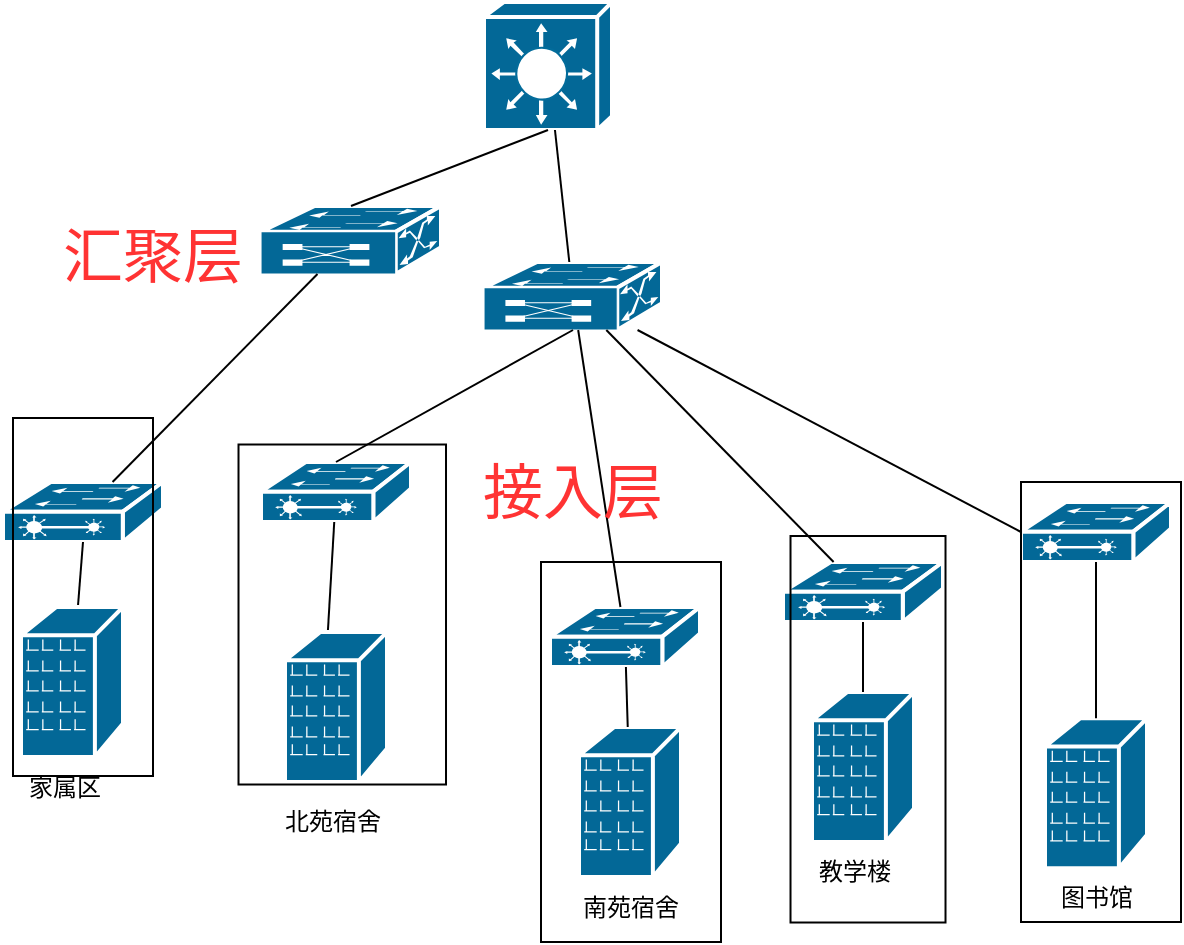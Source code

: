 <mxfile version="20.3.0" type="github">
  <diagram id="qCeXnP35Ua99ViHNPVoV" name="第 1 页">
    <mxGraphModel dx="1946" dy="739" grid="1" gridSize="10" guides="1" tooltips="1" connect="1" arrows="1" fold="1" page="1" pageScale="1" pageWidth="827" pageHeight="1169" math="0" shadow="0">
      <root>
        <mxCell id="0" />
        <mxCell id="1" parent="0" />
        <mxCell id="17y4d3eTdWRauUXxlNtH-6" value="" style="shape=mxgraph.cisco.switches.layer_2_remote_switch;sketch=0;html=1;pointerEvents=1;dashed=0;fillColor=#036897;strokeColor=#ffffff;strokeWidth=2;verticalLabelPosition=bottom;verticalAlign=top;align=center;outlineConnect=0;" vertex="1" parent="1">
          <mxGeometry x="-20.5" y="520" width="80" height="30" as="geometry" />
        </mxCell>
        <mxCell id="17y4d3eTdWRauUXxlNtH-7" value="" style="shape=mxgraph.cisco.switches.multiswitch_device;sketch=0;html=1;pointerEvents=1;dashed=0;fillColor=#036897;strokeColor=#ffffff;strokeWidth=2;verticalLabelPosition=bottom;verticalAlign=top;align=center;outlineConnect=0;" vertex="1" parent="1">
          <mxGeometry x="108.5" y="382" width="90" height="34" as="geometry" />
        </mxCell>
        <mxCell id="17y4d3eTdWRauUXxlNtH-8" value="" style="shape=mxgraph.cisco.switches.layer_2_remote_switch;sketch=0;html=1;pointerEvents=1;dashed=0;fillColor=#036897;strokeColor=#ffffff;strokeWidth=2;verticalLabelPosition=bottom;verticalAlign=top;align=center;outlineConnect=0;" vertex="1" parent="1">
          <mxGeometry x="108.5" y="510" width="75" height="30" as="geometry" />
        </mxCell>
        <mxCell id="17y4d3eTdWRauUXxlNtH-17" value="" style="shape=mxgraph.cisco.switches.multiswitch_device;sketch=0;html=1;pointerEvents=1;dashed=0;fillColor=#036897;strokeColor=#ffffff;strokeWidth=2;verticalLabelPosition=bottom;verticalAlign=top;align=center;outlineConnect=0;" vertex="1" parent="1">
          <mxGeometry x="220" y="410" width="89" height="34" as="geometry" />
        </mxCell>
        <mxCell id="17y4d3eTdWRauUXxlNtH-23" value="" style="endArrow=none;html=1;rounded=0;" edge="1" parent="1" source="17y4d3eTdWRauUXxlNtH-6" target="17y4d3eTdWRauUXxlNtH-7">
          <mxGeometry width="50" height="50" relative="1" as="geometry">
            <mxPoint x="-61.5" y="540" as="sourcePoint" />
            <mxPoint x="-11.5" y="490" as="targetPoint" />
            <Array as="points" />
          </mxGeometry>
        </mxCell>
        <mxCell id="17y4d3eTdWRauUXxlNtH-24" value="" style="endArrow=none;html=1;rounded=0;exitX=0.5;exitY=0;exitDx=0;exitDy=0;exitPerimeter=0;entryX=0.5;entryY=1;entryDx=0;entryDy=0;entryPerimeter=0;" edge="1" parent="1" source="17y4d3eTdWRauUXxlNtH-8" target="17y4d3eTdWRauUXxlNtH-17">
          <mxGeometry width="50" height="50" relative="1" as="geometry">
            <mxPoint x="198.5" y="510" as="sourcePoint" />
            <mxPoint x="198.5" y="490" as="targetPoint" />
          </mxGeometry>
        </mxCell>
        <mxCell id="17y4d3eTdWRauUXxlNtH-26" value="" style="endArrow=none;html=1;rounded=0;entryX=0.5;entryY=1;entryDx=0;entryDy=0;entryPerimeter=0;startArrow=none;" edge="1" parent="1" source="17y4d3eTdWRauUXxlNtH-32" target="17y4d3eTdWRauUXxlNtH-6">
          <mxGeometry width="50" height="50" relative="1" as="geometry">
            <mxPoint x="-40.071" y="640" as="sourcePoint" />
            <mxPoint x="-11.5" y="570" as="targetPoint" />
          </mxGeometry>
        </mxCell>
        <mxCell id="17y4d3eTdWRauUXxlNtH-27" value="" style="endArrow=none;html=1;rounded=0;exitX=0.42;exitY=0;exitDx=0;exitDy=0;exitPerimeter=0;startArrow=none;" edge="1" parent="1" source="17y4d3eTdWRauUXxlNtH-33" target="17y4d3eTdWRauUXxlNtH-8">
          <mxGeometry width="50" height="50" relative="1" as="geometry">
            <mxPoint x="129.5" y="640" as="sourcePoint" />
            <mxPoint x="148.5" y="600" as="targetPoint" />
          </mxGeometry>
        </mxCell>
        <mxCell id="17y4d3eTdWRauUXxlNtH-28" value="家属区" style="text;html=1;resizable=0;autosize=1;align=center;verticalAlign=middle;points=[];fillColor=none;strokeColor=none;rounded=0;" vertex="1" parent="1">
          <mxGeometry x="-20.5" y="657.5" width="60" height="30" as="geometry" />
        </mxCell>
        <mxCell id="17y4d3eTdWRauUXxlNtH-29" value="南苑宿舍" style="text;html=1;align=center;verticalAlign=middle;resizable=0;points=[];autosize=1;strokeColor=none;fillColor=none;" vertex="1" parent="1">
          <mxGeometry x="258" y="717.5" width="70" height="30" as="geometry" />
        </mxCell>
        <mxCell id="17y4d3eTdWRauUXxlNtH-30" value="图书馆" style="text;html=1;align=center;verticalAlign=middle;resizable=0;points=[];autosize=1;strokeColor=none;fillColor=none;" vertex="1" parent="1">
          <mxGeometry x="496" y="713.13" width="60" height="30" as="geometry" />
        </mxCell>
        <mxCell id="17y4d3eTdWRauUXxlNtH-31" value="北苑宿舍" style="text;html=1;align=center;verticalAlign=middle;resizable=0;points=[];autosize=1;strokeColor=none;fillColor=none;" vertex="1" parent="1">
          <mxGeometry x="108.5" y="675" width="70" height="30" as="geometry" />
        </mxCell>
        <mxCell id="17y4d3eTdWRauUXxlNtH-33" value="" style="shape=mxgraph.cisco.buildings.branch_office;sketch=0;html=1;pointerEvents=1;dashed=0;fillColor=#036897;strokeColor=#ffffff;strokeWidth=2;verticalLabelPosition=bottom;verticalAlign=top;align=center;outlineConnect=0;" vertex="1" parent="1">
          <mxGeometry x="120.5" y="595" width="51" height="75" as="geometry" />
        </mxCell>
        <mxCell id="17y4d3eTdWRauUXxlNtH-32" value="" style="shape=mxgraph.cisco.buildings.branch_office;sketch=0;html=1;pointerEvents=1;dashed=0;fillColor=#036897;strokeColor=#ffffff;strokeWidth=2;verticalLabelPosition=bottom;verticalAlign=top;align=center;outlineConnect=0;" vertex="1" parent="1">
          <mxGeometry x="-11.5" y="582.5" width="51" height="75" as="geometry" />
        </mxCell>
        <mxCell id="17y4d3eTdWRauUXxlNtH-36" value="" style="shape=mxgraph.cisco.buildings.branch_office;sketch=0;html=1;pointerEvents=1;dashed=0;fillColor=#036897;strokeColor=#ffffff;strokeWidth=2;verticalLabelPosition=bottom;verticalAlign=top;align=center;outlineConnect=0;" vertex="1" parent="1">
          <mxGeometry x="500.5" y="638.13" width="51" height="75" as="geometry" />
        </mxCell>
        <mxCell id="17y4d3eTdWRauUXxlNtH-37" value="" style="shape=mxgraph.cisco.buildings.branch_office;sketch=0;html=1;pointerEvents=1;dashed=0;fillColor=#036897;strokeColor=#ffffff;strokeWidth=2;verticalLabelPosition=bottom;verticalAlign=top;align=center;outlineConnect=0;" vertex="1" parent="1">
          <mxGeometry x="267.5" y="642.5" width="51" height="75" as="geometry" />
        </mxCell>
        <mxCell id="17y4d3eTdWRauUXxlNtH-38" value="" style="shape=mxgraph.cisco.buildings.branch_office;sketch=0;html=1;pointerEvents=1;dashed=0;fillColor=#036897;strokeColor=#ffffff;strokeWidth=2;verticalLabelPosition=bottom;verticalAlign=top;align=center;outlineConnect=0;" vertex="1" parent="1">
          <mxGeometry x="384" y="625" width="51" height="75" as="geometry" />
        </mxCell>
        <mxCell id="17y4d3eTdWRauUXxlNtH-39" value="教学楼" style="text;html=1;align=center;verticalAlign=middle;resizable=0;points=[];autosize=1;strokeColor=none;fillColor=none;" vertex="1" parent="1">
          <mxGeometry x="375" y="700" width="60" height="30" as="geometry" />
        </mxCell>
        <mxCell id="17y4d3eTdWRauUXxlNtH-42" value="" style="shape=mxgraph.cisco.switches.layer_2_remote_switch;sketch=0;html=1;pointerEvents=1;dashed=0;fillColor=#036897;strokeColor=#ffffff;strokeWidth=2;verticalLabelPosition=bottom;verticalAlign=top;align=center;outlineConnect=0;" vertex="1" parent="1">
          <mxGeometry x="253" y="582.5" width="75" height="30" as="geometry" />
        </mxCell>
        <mxCell id="17y4d3eTdWRauUXxlNtH-43" value="" style="shape=mxgraph.cisco.switches.layer_2_remote_switch;sketch=0;html=1;pointerEvents=1;dashed=0;fillColor=#036897;strokeColor=#ffffff;strokeWidth=2;verticalLabelPosition=bottom;verticalAlign=top;align=center;outlineConnect=0;" vertex="1" parent="1">
          <mxGeometry x="488.5" y="530" width="75" height="30" as="geometry" />
        </mxCell>
        <mxCell id="17y4d3eTdWRauUXxlNtH-44" value="" style="shape=mxgraph.cisco.switches.layer_2_remote_switch;sketch=0;html=1;pointerEvents=1;dashed=0;fillColor=#036897;strokeColor=#ffffff;strokeWidth=2;verticalLabelPosition=bottom;verticalAlign=top;align=center;outlineConnect=0;" vertex="1" parent="1">
          <mxGeometry x="369.5" y="560" width="80" height="30" as="geometry" />
        </mxCell>
        <mxCell id="17y4d3eTdWRauUXxlNtH-45" value="" style="endArrow=none;html=1;rounded=0;" edge="1" parent="1" source="17y4d3eTdWRauUXxlNtH-43" target="17y4d3eTdWRauUXxlNtH-36">
          <mxGeometry width="50" height="50" relative="1" as="geometry">
            <mxPoint x="338.5" y="412.5" as="sourcePoint" />
            <mxPoint x="358.5" y="420" as="targetPoint" />
          </mxGeometry>
        </mxCell>
        <mxCell id="17y4d3eTdWRauUXxlNtH-46" value="" style="endArrow=none;html=1;rounded=0;" edge="1" parent="1" source="17y4d3eTdWRauUXxlNtH-42" target="17y4d3eTdWRauUXxlNtH-37">
          <mxGeometry width="50" height="50" relative="1" as="geometry">
            <mxPoint x="298.5" y="645" as="sourcePoint" />
            <mxPoint x="348.5" y="635" as="targetPoint" />
          </mxGeometry>
        </mxCell>
        <mxCell id="17y4d3eTdWRauUXxlNtH-47" value="" style="endArrow=none;html=1;rounded=0;" edge="1" parent="1" source="17y4d3eTdWRauUXxlNtH-44" target="17y4d3eTdWRauUXxlNtH-38">
          <mxGeometry width="50" height="50" relative="1" as="geometry">
            <mxPoint x="328.5" y="570" as="sourcePoint" />
            <mxPoint x="378.5" y="520" as="targetPoint" />
          </mxGeometry>
        </mxCell>
        <mxCell id="17y4d3eTdWRauUXxlNtH-49" value="" style="endArrow=none;html=1;rounded=0;" edge="1" parent="1" source="17y4d3eTdWRauUXxlNtH-42" target="17y4d3eTdWRauUXxlNtH-17">
          <mxGeometry width="50" height="50" relative="1" as="geometry">
            <mxPoint x="178.5" y="572.5" as="sourcePoint" />
            <mxPoint x="236.5" y="426.5" as="targetPoint" />
          </mxGeometry>
        </mxCell>
        <mxCell id="17y4d3eTdWRauUXxlNtH-50" value="" style="endArrow=none;html=1;rounded=0;" edge="1" parent="1" source="17y4d3eTdWRauUXxlNtH-17" target="17y4d3eTdWRauUXxlNtH-44">
          <mxGeometry width="50" height="50" relative="1" as="geometry">
            <mxPoint x="268.5" y="420" as="sourcePoint" />
            <mxPoint x="288.5" y="492" as="targetPoint" />
          </mxGeometry>
        </mxCell>
        <mxCell id="17y4d3eTdWRauUXxlNtH-51" value="" style="endArrow=none;html=1;rounded=0;exitX=0;exitY=0.5;exitDx=0;exitDy=0;exitPerimeter=0;" edge="1" parent="1" source="17y4d3eTdWRauUXxlNtH-43" target="17y4d3eTdWRauUXxlNtH-17">
          <mxGeometry width="50" height="50" relative="1" as="geometry">
            <mxPoint x="318" y="360" as="sourcePoint" />
            <mxPoint x="318.5" y="410" as="targetPoint" />
          </mxGeometry>
        </mxCell>
        <mxCell id="17y4d3eTdWRauUXxlNtH-58" value="" style="whiteSpace=wrap;html=1;fillColor=none;rotation=90;" vertex="1" parent="1">
          <mxGeometry x="64.13" y="534.38" width="170" height="103.75" as="geometry" />
        </mxCell>
        <mxCell id="17y4d3eTdWRauUXxlNtH-59" value="" style="whiteSpace=wrap;html=1;fillColor=none;rotation=90;" vertex="1" parent="1">
          <mxGeometry x="-70" y="542.5" width="179" height="70" as="geometry" />
        </mxCell>
        <mxCell id="17y4d3eTdWRauUXxlNtH-60" value="" style="whiteSpace=wrap;html=1;fillColor=none;" vertex="1" parent="1">
          <mxGeometry x="248.5" y="560" width="90" height="190" as="geometry" />
        </mxCell>
        <mxCell id="17y4d3eTdWRauUXxlNtH-61" value="" style="whiteSpace=wrap;html=1;fillColor=none;rotation=90;" vertex="1" parent="1">
          <mxGeometry x="315.38" y="604.88" width="193.25" height="77.5" as="geometry" />
        </mxCell>
        <mxCell id="17y4d3eTdWRauUXxlNtH-62" value="" style="whiteSpace=wrap;html=1;fillColor=none;" vertex="1" parent="1">
          <mxGeometry x="488.5" y="520" width="80" height="220" as="geometry" />
        </mxCell>
        <mxCell id="17y4d3eTdWRauUXxlNtH-66" value="&lt;font style=&quot;font-size: 30px;&quot;&gt;接入层&lt;/font&gt;" style="text;html=1;align=center;verticalAlign=middle;resizable=0;points=[];autosize=1;strokeColor=none;fillColor=none;fontColor=#FF3333;" vertex="1" parent="1">
          <mxGeometry x="208.5" y="500" width="110" height="50" as="geometry" />
        </mxCell>
        <mxCell id="17y4d3eTdWRauUXxlNtH-68" value="汇聚层" style="text;html=1;align=center;verticalAlign=middle;resizable=0;points=[];autosize=1;strokeColor=none;fillColor=none;fontSize=30;fontColor=#FF3333;" vertex="1" parent="1">
          <mxGeometry x="-1.5" y="382" width="110" height="50" as="geometry" />
        </mxCell>
        <mxCell id="17y4d3eTdWRauUXxlNtH-69" value="" style="shape=mxgraph.cisco.switches.layer_3_switch;sketch=0;html=1;pointerEvents=1;dashed=0;fillColor=#036897;strokeColor=#ffffff;strokeWidth=2;verticalLabelPosition=bottom;verticalAlign=top;align=center;outlineConnect=0;fontSize=30;fontColor=#FF3333;" vertex="1" parent="1">
          <mxGeometry x="220" y="280" width="64" height="64" as="geometry" />
        </mxCell>
        <mxCell id="17y4d3eTdWRauUXxlNtH-71" value="" style="endArrow=none;html=1;rounded=0;fontSize=30;fontColor=#FF3333;exitX=0.5;exitY=0;exitDx=0;exitDy=0;exitPerimeter=0;entryX=0.5;entryY=1;entryDx=0;entryDy=0;entryPerimeter=0;" edge="1" parent="1" source="17y4d3eTdWRauUXxlNtH-7" target="17y4d3eTdWRauUXxlNtH-69">
          <mxGeometry width="50" height="50" relative="1" as="geometry">
            <mxPoint x="161.5" y="374" as="sourcePoint" />
            <mxPoint x="171.5" y="314" as="targetPoint" />
          </mxGeometry>
        </mxCell>
        <mxCell id="17y4d3eTdWRauUXxlNtH-72" value="" style="endArrow=none;html=1;rounded=0;fontSize=30;fontColor=#FF3333;" edge="1" parent="1" source="17y4d3eTdWRauUXxlNtH-17" target="17y4d3eTdWRauUXxlNtH-69">
          <mxGeometry width="50" height="50" relative="1" as="geometry">
            <mxPoint x="300" y="370" as="sourcePoint" />
            <mxPoint x="350" y="320" as="targetPoint" />
          </mxGeometry>
        </mxCell>
      </root>
    </mxGraphModel>
  </diagram>
</mxfile>
